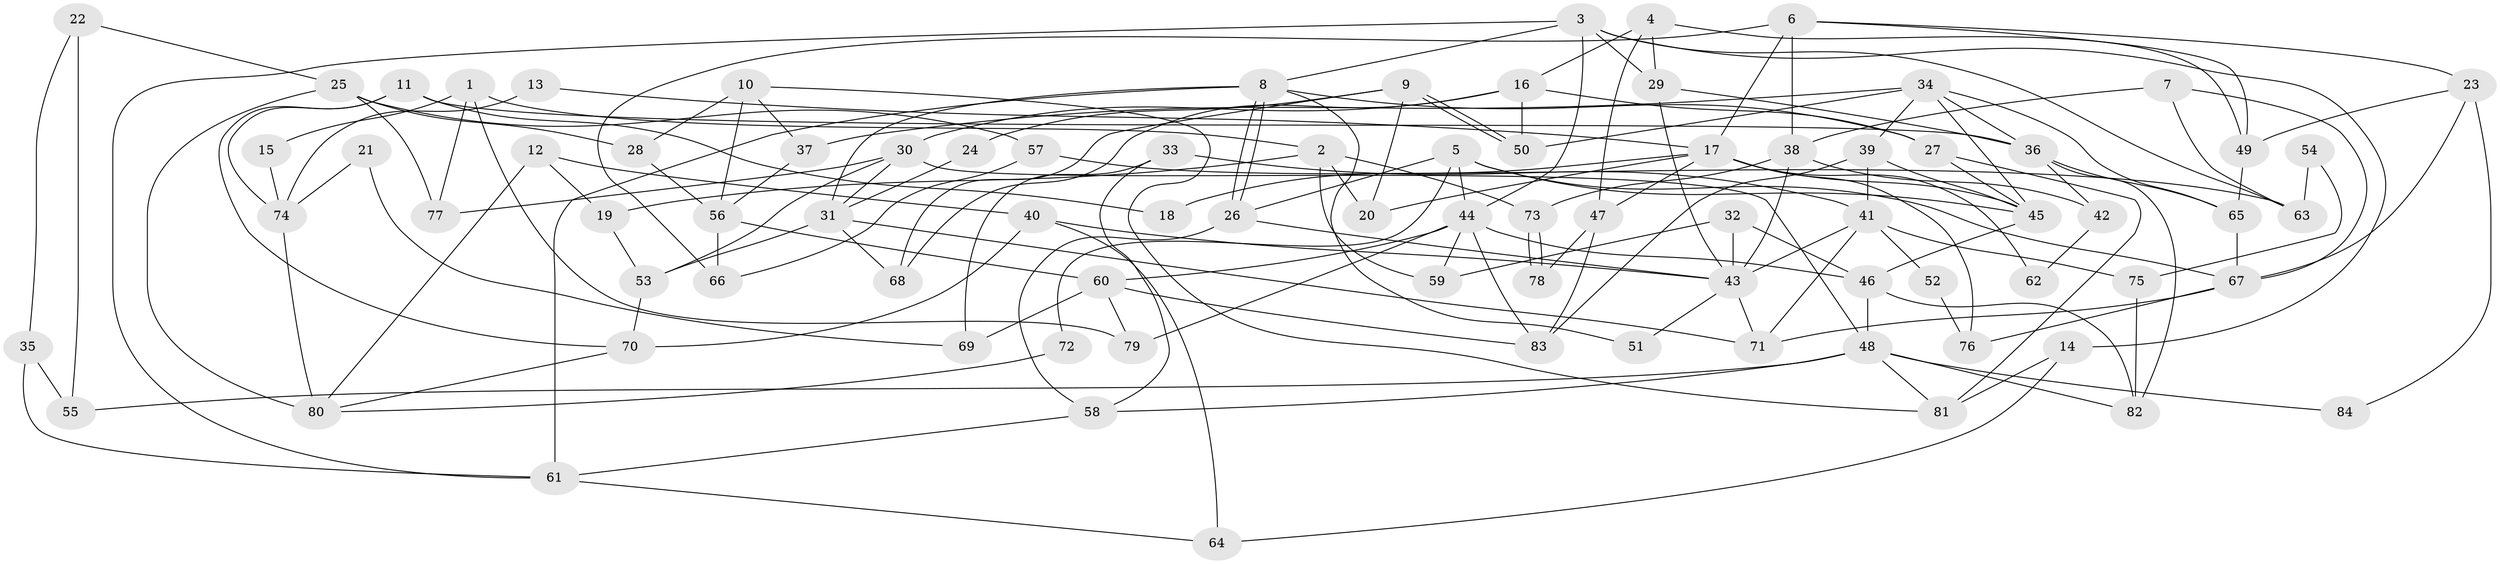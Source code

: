 // Generated by graph-tools (version 1.1) at 2025/14/03/09/25 04:14:49]
// undirected, 84 vertices, 168 edges
graph export_dot {
graph [start="1"]
  node [color=gray90,style=filled];
  1;
  2;
  3;
  4;
  5;
  6;
  7;
  8;
  9;
  10;
  11;
  12;
  13;
  14;
  15;
  16;
  17;
  18;
  19;
  20;
  21;
  22;
  23;
  24;
  25;
  26;
  27;
  28;
  29;
  30;
  31;
  32;
  33;
  34;
  35;
  36;
  37;
  38;
  39;
  40;
  41;
  42;
  43;
  44;
  45;
  46;
  47;
  48;
  49;
  50;
  51;
  52;
  53;
  54;
  55;
  56;
  57;
  58;
  59;
  60;
  61;
  62;
  63;
  64;
  65;
  66;
  67;
  68;
  69;
  70;
  71;
  72;
  73;
  74;
  75;
  76;
  77;
  78;
  79;
  80;
  81;
  82;
  83;
  84;
  1 -- 2;
  1 -- 79;
  1 -- 15;
  1 -- 77;
  2 -- 73;
  2 -- 59;
  2 -- 19;
  2 -- 20;
  3 -- 29;
  3 -- 8;
  3 -- 14;
  3 -- 44;
  3 -- 61;
  3 -- 63;
  4 -- 49;
  4 -- 29;
  4 -- 16;
  4 -- 47;
  5 -- 26;
  5 -- 45;
  5 -- 44;
  5 -- 67;
  5 -- 72;
  6 -- 17;
  6 -- 23;
  6 -- 38;
  6 -- 49;
  6 -- 66;
  7 -- 67;
  7 -- 63;
  7 -- 38;
  8 -- 26;
  8 -- 26;
  8 -- 31;
  8 -- 27;
  8 -- 51;
  8 -- 61;
  9 -- 20;
  9 -- 50;
  9 -- 50;
  9 -- 24;
  9 -- 68;
  10 -- 56;
  10 -- 81;
  10 -- 28;
  10 -- 37;
  11 -- 36;
  11 -- 70;
  11 -- 18;
  11 -- 74;
  12 -- 19;
  12 -- 40;
  12 -- 80;
  13 -- 17;
  13 -- 74;
  14 -- 81;
  14 -- 64;
  15 -- 74;
  16 -- 30;
  16 -- 27;
  16 -- 50;
  16 -- 68;
  17 -- 47;
  17 -- 45;
  17 -- 18;
  17 -- 20;
  17 -- 62;
  17 -- 76;
  19 -- 53;
  21 -- 69;
  21 -- 74;
  22 -- 25;
  22 -- 55;
  22 -- 35;
  23 -- 49;
  23 -- 67;
  23 -- 84;
  24 -- 31;
  25 -- 80;
  25 -- 77;
  25 -- 28;
  25 -- 57;
  26 -- 43;
  26 -- 58;
  27 -- 45;
  27 -- 81;
  28 -- 56;
  29 -- 43;
  29 -- 36;
  30 -- 48;
  30 -- 31;
  30 -- 53;
  30 -- 77;
  31 -- 71;
  31 -- 68;
  31 -- 53;
  32 -- 46;
  32 -- 43;
  32 -- 59;
  33 -- 41;
  33 -- 58;
  33 -- 69;
  34 -- 37;
  34 -- 50;
  34 -- 36;
  34 -- 39;
  34 -- 45;
  34 -- 65;
  35 -- 61;
  35 -- 55;
  36 -- 82;
  36 -- 42;
  36 -- 65;
  37 -- 56;
  38 -- 42;
  38 -- 43;
  38 -- 73;
  39 -- 45;
  39 -- 41;
  39 -- 83;
  40 -- 64;
  40 -- 43;
  40 -- 70;
  41 -- 71;
  41 -- 43;
  41 -- 52;
  41 -- 75;
  42 -- 62;
  43 -- 51;
  43 -- 71;
  44 -- 46;
  44 -- 59;
  44 -- 60;
  44 -- 79;
  44 -- 83;
  45 -- 46;
  46 -- 48;
  46 -- 82;
  47 -- 83;
  47 -- 78;
  48 -- 58;
  48 -- 55;
  48 -- 81;
  48 -- 82;
  48 -- 84;
  49 -- 65;
  52 -- 76;
  53 -- 70;
  54 -- 75;
  54 -- 63;
  56 -- 60;
  56 -- 66;
  57 -- 66;
  57 -- 63;
  58 -- 61;
  60 -- 83;
  60 -- 69;
  60 -- 79;
  61 -- 64;
  65 -- 67;
  67 -- 71;
  67 -- 76;
  70 -- 80;
  72 -- 80;
  73 -- 78;
  73 -- 78;
  74 -- 80;
  75 -- 82;
}
